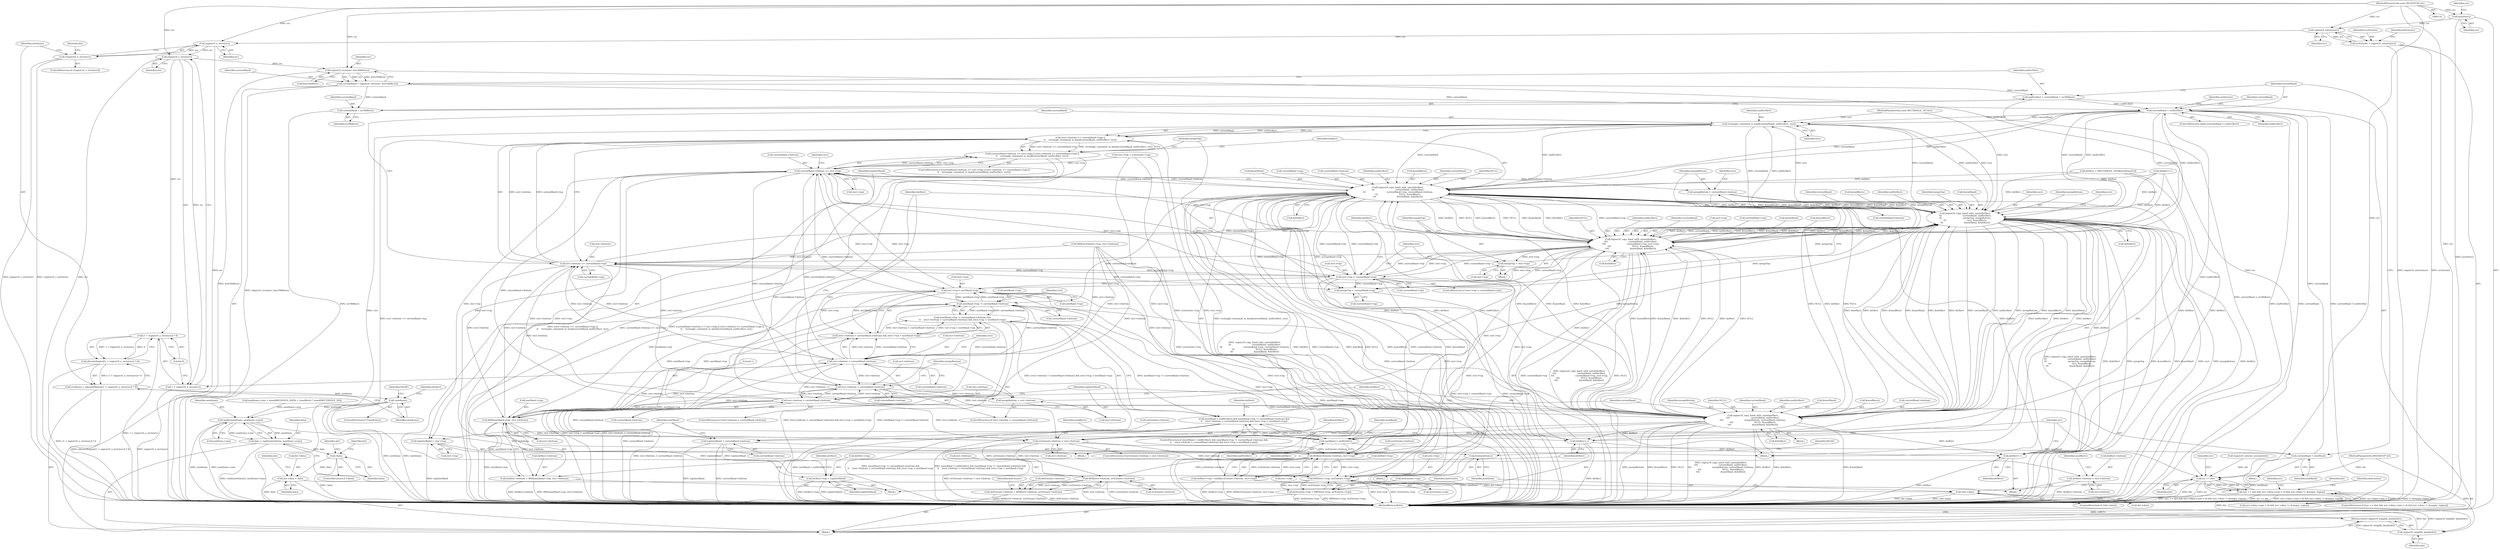 digraph "0_FreeRDP_fc80ab45621bd966f70594c0b7393ec005a94007_2@API" {
"1000132" [label="(Call,assert(src))"];
"1000112" [label="(MethodParameterIn,const REGION16* src)"];
"1000142" [label="(Call,region16_extents(src))"];
"1000140" [label="(Call,srcExtents = region16_extents(src))"];
"1000150" [label="(Call,region16_n_rects(src))"];
"1000149" [label="(Call,!region16_n_rects(src))"];
"1000212" [label="(Call,region16_n_rects(src))"];
"1000209" [label="(Call,(1 + region16_n_rects(src)) * 4)"];
"1000208" [label="(Call,allocateRegion((1 + region16_n_rects(src)) * 4))"];
"1000206" [label="(Call,newItems = allocateRegion((1 + region16_n_rects(src)) * 4))"];
"1000216" [label="(Call,!newItems)"];
"1000627" [label="(Call,realloc(newItems, newItems->size))"];
"1000625" [label="(Call,data = realloc(newItems, newItems->size))"];
"1000633" [label="(Call,!data)"];
"1000639" [label="(Call,dst->data = data)"];
"1000645" [label="(Call,!dst->data)"];
"1000650" [label="(Call,free(newItems))"];
"1000210" [label="(Call,1 + region16_n_rects(src))"];
"1000278" [label="(Call,region16_rects(src, &srcNbRects))"];
"1000276" [label="(Call,currentBand = region16_rects(src, &srcNbRects))"];
"1000282" [label="(Call,endSrcRect = currentBand + srcNbRects)"];
"1000288" [label="(Call,currentBand < endSrcRect)"];
"1000309" [label="(Call,rectangle_contained_in_band(currentBand, endSrcRect, rect))"];
"1000301" [label="(Call,(rect->bottom <= currentBand->top) ||\n\t\t    rectangle_contained_in_band(currentBand, endSrcRect, rect))"];
"1000293" [label="(Call,(currentBand->bottom <= rect->top) || (rect->bottom <= currentBand->top) ||\n\t\t    rectangle_contained_in_band(currentBand, endSrcRect, rect))"];
"1000314" [label="(Call,region16_copy_band_with_union(dstRect,\n\t\t\t                              currentBand, endSrcRect,\n\t\t\t                              currentBand->top, currentBand->bottom,\n\t\t\t                              NULL, &usedRects,\n\t\t\t                              &nextBand, &dstRect))"];
"1000294" [label="(Call,currentBand->bottom <= rect->top)"];
"1000331" [label="(Call,topInterBand = rect->top)"];
"1000479" [label="(Call,dstRect->top = topInterBand)"];
"1000345" [label="(Call,mergeBottom = currentBand->bottom)"];
"1000394" [label="(Call,region16_copy_band_with_union(dstRect,\n\t\t\t                              currentBand, endSrcRect,\n\t\t\t                              mergeTop, mergeBottom,\n\t\t\t                              rect, &usedRects,\n\t\t\t                              &nextBand, &dstRect))"];
"1000359" [label="(Call,region16_copy_band_with_union(dstRect,\n\t\t\t\t                              currentBand, endSrcRect,\n\t\t\t\t                              currentBand->top, rect->top,\n\t\t\t\t                              NULL, &usedRects,\n\t\t\t\t                              &nextBand, &dstRect))"];
"1000302" [label="(Call,rect->bottom <= currentBand->top)"];
"1000339" [label="(Call,mergeTop = currentBand->top)"];
"1000351" [label="(Call,rect->top > currentBand->top)"];
"1000457" [label="(Call,rect->top < nextBand->top)"];
"1000442" [label="(Call,nextBand->top != currentBand->bottom)"];
"1000441" [label="(Call,(nextBand->top != currentBand->bottom) &&\n\t\t    (rect->bottom > currentBand->bottom) && (rect->top < nextBand->top))"];
"1000437" [label="(Call,(nextBand < endSrcRect) && (nextBand->top != currentBand->bottom) &&\n\t\t    (rect->bottom > currentBand->bottom) && (rect->top < nextBand->top))"];
"1000450" [label="(Call,rect->bottom > currentBand->bottom)"];
"1000382" [label="(Call,rect->bottom < currentBand->bottom)"];
"1000389" [label="(Call,mergeBottom = rect->bottom)"];
"1000408" [label="(Call,rect->bottom < currentBand->bottom)"];
"1000416" [label="(Call,region16_copy_band_with_union(dstRect,\n\t\t\t\t                              currentBand, endSrcRect,\n\t\t\t\t                              mergeBottom, currentBand->bottom,\n\t\t\t\t                              NULL, &usedRects,\n\t\t\t\t                              &nextBand, &dstRect))"];
"1000431" [label="(Call,topInterBand = currentBand->bottom)"];
"1000438" [label="(Call,nextBand < endSrcRect)"];
"1000499" [label="(Call,currentBand = nextBand)"];
"1000495" [label="(Call,dstRect++)"];
"1000545" [label="(Call,dstRect++)"];
"1000488" [label="(Call,MIN(nextBand->top, rect->bottom))"];
"1000484" [label="(Call,dstRect->bottom = MIN(nextBand->top, rect->bottom))"];
"1000503" [label="(Call,srcExtents->bottom < rect->bottom)"];
"1000515" [label="(Call,MAX(srcExtents->bottom, rect->top))"];
"1000511" [label="(Call,dstRect->top = MAX(srcExtents->bottom, rect->top))"];
"1000574" [label="(Call,MIN(rect->top, srcExtents->top))"];
"1000570" [label="(Call,dstExtents->top = MIN(rect->top, srcExtents->top))"];
"1000596" [label="(Call,MAX(rect->bottom, srcExtents->bottom))"];
"1000592" [label="(Call,dstExtents->bottom = MAX(rect->bottom, srcExtents->bottom))"];
"1000536" [label="(Call,dstRect->bottom = rect->bottom)"];
"1000449" [label="(Call,(rect->bottom > currentBand->bottom) && (rect->top < nextBand->top))"];
"1000376" [label="(Call,mergeTop = rect->top)"];
"1000284" [label="(Call,currentBand + srcNbRects)"];
"1000549" [label="(Call,src == dst)"];
"1000548" [label="(Call,(src == dst) && (src->data->size > 0) && (src->data != &empty_region))"];
"1000662" [label="(Call,region16_simplify_bands(dst))"];
"1000661" [label="(Return,return region16_simplify_bands(dst);)"];
"1000283" [label="(Identifier,endSrcRect)"];
"1000133" [label="(Identifier,src)"];
"1000400" [label="(Identifier,rect)"];
"1000629" [label="(Call,newItems->size)"];
"1000438" [label="(Call,nextBand < endSrcRect)"];
"1000359" [label="(Call,region16_copy_band_with_union(dstRect,\n\t\t\t\t                              currentBand, endSrcRect,\n\t\t\t\t                              currentBand->top, rect->top,\n\t\t\t\t                              NULL, &usedRects,\n\t\t\t\t                              &nextBand, &dstRect))"];
"1000279" [label="(Identifier,src)"];
"1000443" [label="(Call,nextBand->top)"];
"1000645" [label="(Call,!dst->data)"];
"1000651" [label="(Identifier,newItems)"];
"1000277" [label="(Identifier,currentBand)"];
"1000544" [label="(Identifier,usedRects)"];
"1000420" [label="(Identifier,mergeBottom)"];
"1000507" [label="(Call,rect->bottom)"];
"1000600" [label="(Call,srcExtents->bottom)"];
"1000597" [label="(Call,rect->bottom)"];
"1000536" [label="(Call,dstRect->bottom = rect->bottom)"];
"1000416" [label="(Call,region16_copy_band_with_union(dstRect,\n\t\t\t\t                              currentBand, endSrcRect,\n\t\t\t\t                              mergeBottom, currentBand->bottom,\n\t\t\t\t                              NULL, &usedRects,\n\t\t\t\t                              &nextBand, &dstRect))"];
"1000492" [label="(Call,rect->bottom)"];
"1000458" [label="(Call,rect->top)"];
"1000663" [label="(Identifier,dst)"];
"1000399" [label="(Identifier,mergeBottom)"];
"1000386" [label="(Call,currentBand->bottom)"];
"1000484" [label="(Call,dstRect->bottom = MIN(nextBand->top, rect->bottom))"];
"1000552" [label="(Call,(src->data->size > 0) && (src->data != &empty_region))"];
"1000503" [label="(Call,srcExtents->bottom < rect->bottom)"];
"1000417" [label="(Identifier,dstRect)"];
"1000369" [label="(Identifier,NULL)"];
"1000442" [label="(Call,nextBand->top != currentBand->bottom)"];
"1000547" [label="(ControlStructure,if ((src == dst) && (src->data->size > 0) && (src->data != &empty_region)))"];
"1000510" [label="(Block,)"];
"1000498" [label="(Identifier,usedRects)"];
"1000302" [label="(Call,rect->bottom <= currentBand->top)"];
"1000213" [label="(Identifier,src)"];
"1000548" [label="(Call,(src == dst) && (src->data->size > 0) && (src->data != &empty_region))"];
"1000301" [label="(Call,(rect->bottom <= currentBand->top) ||\n\t\t    rectangle_contained_in_band(currentBand, endSrcRect, rect))"];
"1000405" [label="(Call,&dstRect)"];
"1000432" [label="(Identifier,topInterBand)"];
"1000332" [label="(Identifier,topInterBand)"];
"1000519" [label="(Call,rect->top)"];
"1000298" [label="(Call,rect->top)"];
"1000362" [label="(Identifier,endSrcRect)"];
"1000312" [label="(Identifier,rect)"];
"1000450" [label="(Call,rect->bottom > currentBand->bottom)"];
"1000132" [label="(Call,assert(src))"];
"1000325" [label="(Call,&usedRects)"];
"1000664" [label="(MethodReturn,BOOL)"];
"1000355" [label="(Call,currentBand->top)"];
"1000486" [label="(Identifier,dstRect)"];
"1000316" [label="(Identifier,currentBand)"];
"1000628" [label="(Identifier,newItems)"];
"1000339" [label="(Call,mergeTop = currentBand->top)"];
"1000662" [label="(Call,region16_simplify_bands(dst))"];
"1000209" [label="(Call,(1 + region16_n_rects(src)) * 4)"];
"1000570" [label="(Call,dstExtents->top = MIN(rect->top, srcExtents->top))"];
"1000361" [label="(Identifier,currentBand)"];
"1000596" [label="(Call,MAX(rect->bottom, srcExtents->bottom))"];
"1000496" [label="(Identifier,dstRect)"];
"1000649" [label="(Block,)"];
"1000265" [label="(Call,MIN(srcExtents->top, rect->bottom))"];
"1000366" [label="(Call,rect->top)"];
"1000592" [label="(Call,dstExtents->bottom = MAX(rect->bottom, srcExtents->bottom))"];
"1000329" [label="(Call,&dstRect)"];
"1000524" [label="(Identifier,dstRect)"];
"1000324" [label="(Identifier,NULL)"];
"1000480" [label="(Call,dstRect->top)"];
"1000568" [label="(Identifier,src)"];
"1000286" [label="(Identifier,srcNbRects)"];
"1000424" [label="(Identifier,NULL)"];
"1000632" [label="(ControlStructure,if (!data))"];
"1000625" [label="(Call,data = realloc(newItems, newItems->size))"];
"1000212" [label="(Call,region16_n_rects(src))"];
"1000333" [label="(Call,rect->top)"];
"1000381" [label="(ControlStructure,if (rect->bottom < currentBand->bottom))"];
"1000433" [label="(Call,currentBand->bottom)"];
"1000429" [label="(Call,&dstRect)"];
"1000439" [label="(Identifier,nextBand)"];
"1000513" [label="(Identifier,dstRect)"];
"1000140" [label="(Call,srcExtents = region16_extents(src))"];
"1000537" [label="(Call,dstRect->bottom)"];
"1000505" [label="(Identifier,srcExtents)"];
"1000217" [label="(Identifier,newItems)"];
"1000327" [label="(Call,&nextBand)"];
"1000418" [label="(Identifier,currentBand)"];
"1000485" [label="(Call,dstRect->bottom)"];
"1000415" [label="(Block,)"];
"1000419" [label="(Identifier,endSrcRect)"];
"1000341" [label="(Call,currentBand->top)"];
"1000410" [label="(Identifier,rect)"];
"1000500" [label="(Identifier,currentBand)"];
"1000550" [label="(Identifier,src)"];
"1000345" [label="(Call,mergeBottom = currentBand->bottom)"];
"1000571" [label="(Call,dstExtents->top)"];
"1000376" [label="(Call,mergeTop = rect->top)"];
"1000382" [label="(Call,rect->bottom < currentBand->bottom)"];
"1000384" [label="(Identifier,rect)"];
"1000306" [label="(Call,currentBand->top)"];
"1000284" [label="(Call,currentBand + srcNbRects)"];
"1000352" [label="(Call,rect->top)"];
"1000446" [label="(Call,currentBand->bottom)"];
"1000282" [label="(Call,endSrcRect = currentBand + srcNbRects)"];
"1000437" [label="(Call,(nextBand < endSrcRect) && (nextBand->top != currentBand->bottom) &&\n\t\t    (rect->bottom > currentBand->bottom) && (rect->top < nextBand->top))"];
"1000148" [label="(ControlStructure,if (!region16_n_rects(src)))"];
"1000350" [label="(ControlStructure,if (rect->top > currentBand->top))"];
"1000287" [label="(ControlStructure,while (currentBand < endSrcRect))"];
"1000303" [label="(Call,rect->bottom)"];
"1000232" [label="(Call,rect->top < srcExtents->top)"];
"1000412" [label="(Call,currentBand->bottom)"];
"1000511" [label="(Call,dstRect->top = MAX(srcExtents->bottom, rect->top))"];
"1000396" [label="(Identifier,currentBand)"];
"1000549" [label="(Call,src == dst)"];
"1000216" [label="(Call,!newItems)"];
"1000427" [label="(Call,&nextBand)"];
"1000634" [label="(Identifier,data)"];
"1000451" [label="(Call,rect->bottom)"];
"1000444" [label="(Identifier,nextBand)"];
"1000643" [label="(Identifier,data)"];
"1000540" [label="(Call,rect->bottom)"];
"1000151" [label="(Identifier,src)"];
"1000459" [label="(Identifier,rect)"];
"1000143" [label="(Identifier,src)"];
"1000452" [label="(Identifier,rect)"];
"1000440" [label="(Identifier,endSrcRect)"];
"1000409" [label="(Call,rect->bottom)"];
"1000114" [label="(Block,)"];
"1000488" [label="(Call,MIN(nextBand->top, rect->bottom))"];
"1000461" [label="(Call,nextBand->top)"];
"1000285" [label="(Identifier,currentBand)"];
"1000499" [label="(Call,currentBand = nextBand)"];
"1000291" [label="(Block,)"];
"1000626" [label="(Identifier,data)"];
"1000141" [label="(Identifier,srcExtents)"];
"1000641" [label="(Identifier,dst)"];
"1000627" [label="(Call,realloc(newItems, newItems->size))"];
"1000309" [label="(Call,rectangle_contained_in_band(currentBand, endSrcRect, rect))"];
"1000383" [label="(Call,rect->bottom)"];
"1000155" [label="(Identifier,dst)"];
"1000314" [label="(Call,region16_copy_band_with_union(dstRect,\n\t\t\t                              currentBand, endSrcRect,\n\t\t\t                              currentBand->top, currentBand->bottom,\n\t\t\t                              NULL, &usedRects,\n\t\t\t                              &nextBand, &dstRect))"];
"1000583" [label="(Identifier,dstExtents)"];
"1000337" [label="(Block,)"];
"1000142" [label="(Call,region16_extents(src))"];
"1000647" [label="(Identifier,dst)"];
"1000644" [label="(ControlStructure,if (!dst->data))"];
"1000292" [label="(ControlStructure,if ((currentBand->bottom <= rect->top) || (rect->bottom <= currentBand->top) ||\n\t\t    rectangle_contained_in_band(currentBand, endSrcRect, rect)))"];
"1000315" [label="(Identifier,dstRect)"];
"1000211" [label="(Literal,1)"];
"1000377" [label="(Identifier,mergeTop)"];
"1000441" [label="(Call,(nextBand->top != currentBand->bottom) &&\n\t\t    (rect->bottom > currentBand->bottom) && (rect->top < nextBand->top))"];
"1000489" [label="(Call,nextBand->top)"];
"1000374" [label="(Call,&dstRect)"];
"1000318" [label="(Call,currentBand->top)"];
"1000363" [label="(Call,currentBand->top)"];
"1000431" [label="(Call,topInterBand = currentBand->bottom)"];
"1000614" [label="(Call,newItems->size = sizeof(REGION16_DATA) + (usedRects * sizeof(RECTANGLE_16)))"];
"1000407" [label="(ControlStructure,if (rect->bottom < currentBand->bottom))"];
"1000546" [label="(Identifier,dstRect)"];
"1000290" [label="(Identifier,endSrcRect)"];
"1000112" [label="(MethodParameterIn,const REGION16* src)"];
"1000650" [label="(Call,free(newItems))"];
"1000639" [label="(Call,dst->data = data)"];
"1000351" [label="(Call,rect->top > currentBand->top)"];
"1000146" [label="(Call,region16_extents_noconst(dst))"];
"1000516" [label="(Call,srcExtents->bottom)"];
"1000483" [label="(Identifier,topInterBand)"];
"1000346" [label="(Identifier,mergeBottom)"];
"1000502" [label="(ControlStructure,if (srcExtents->bottom < rect->bottom))"];
"1000479" [label="(Call,dstRect->top = topInterBand)"];
"1000149" [label="(Call,!region16_n_rects(src))"];
"1000293" [label="(Call,(currentBand->bottom <= rect->top) || (rect->bottom <= currentBand->top) ||\n\t\t    rectangle_contained_in_band(currentBand, endSrcRect, rect))"];
"1000661" [label="(Return,return region16_simplify_bands(dst);)"];
"1000545" [label="(Call,dstRect++)"];
"1000304" [label="(Identifier,rect)"];
"1000633" [label="(Call,!data)"];
"1000574" [label="(Call,MIN(rect->top, srcExtents->top))"];
"1000401" [label="(Call,&usedRects)"];
"1000495" [label="(Call,dstRect++)"];
"1000467" [label="(Identifier,dstRect)"];
"1000572" [label="(Identifier,dstExtents)"];
"1000394" [label="(Call,region16_copy_band_with_union(dstRect,\n\t\t\t                              currentBand, endSrcRect,\n\t\t\t                              mergeTop, mergeBottom,\n\t\t\t                              rect, &usedRects,\n\t\t\t                              &nextBand, &dstRect))"];
"1000449" [label="(Call,(rect->bottom > currentBand->bottom) && (rect->top < nextBand->top))"];
"1000512" [label="(Call,dstRect->top)"];
"1000276" [label="(Call,currentBand = region16_rects(src, &srcNbRects))"];
"1000207" [label="(Identifier,newItems)"];
"1000391" [label="(Call,rect->bottom)"];
"1000347" [label="(Call,currentBand->bottom)"];
"1000605" [label="(Identifier,dstExtents)"];
"1000294" [label="(Call,currentBand->bottom <= rect->top)"];
"1000288" [label="(Call,currentBand < endSrcRect)"];
"1000464" [label="(Block,)"];
"1000646" [label="(Call,dst->data)"];
"1000653" [label="(Identifier,FALSE)"];
"1000289" [label="(Identifier,currentBand)"];
"1000575" [label="(Call,rect->top)"];
"1000280" [label="(Call,&srcNbRects)"];
"1000378" [label="(Call,rect->top)"];
"1000321" [label="(Call,currentBand->bottom)"];
"1000372" [label="(Call,&nextBand)"];
"1000220" [label="(Call,dstRect = (RECTANGLE_16*)(&newItems[1]))"];
"1000150" [label="(Call,region16_n_rects(src))"];
"1000436" [label="(ControlStructure,if ((nextBand < endSrcRect) && (nextBand->top != currentBand->bottom) &&\n\t\t    (rect->bottom > currentBand->bottom) && (rect->top < nextBand->top)))"];
"1000313" [label="(Block,)"];
"1000454" [label="(Call,currentBand->bottom)"];
"1000389" [label="(Call,mergeBottom = rect->bottom)"];
"1000210" [label="(Call,1 + region16_n_rects(src))"];
"1000295" [label="(Call,currentBand->bottom)"];
"1000390" [label="(Identifier,mergeBottom)"];
"1000296" [label="(Identifier,currentBand)"];
"1000640" [label="(Call,dst->data)"];
"1000578" [label="(Call,srcExtents->top)"];
"1000219" [label="(Identifier,FALSE)"];
"1000145" [label="(Identifier,dstExtents)"];
"1000408" [label="(Call,rect->bottom < currentBand->bottom)"];
"1000214" [label="(Literal,4)"];
"1000311" [label="(Identifier,endSrcRect)"];
"1000395" [label="(Identifier,dstRect)"];
"1000457" [label="(Call,rect->top < nextBand->top)"];
"1000397" [label="(Identifier,endSrcRect)"];
"1000501" [label="(Identifier,nextBand)"];
"1000515" [label="(Call,MAX(srcExtents->bottom, rect->top))"];
"1000370" [label="(Call,&usedRects)"];
"1000593" [label="(Call,dstExtents->bottom)"];
"1000358" [label="(Block,)"];
"1000111" [label="(MethodParameterIn,REGION16* dst)"];
"1000221" [label="(Identifier,dstRect)"];
"1000425" [label="(Call,&usedRects)"];
"1000215" [label="(ControlStructure,if (!newItems))"];
"1000206" [label="(Call,newItems = allocateRegion((1 + region16_n_rects(src)) * 4))"];
"1000331" [label="(Call,topInterBand = rect->top)"];
"1000551" [label="(Identifier,dst)"];
"1000556" [label="(Identifier,src)"];
"1000113" [label="(MethodParameterIn,const RECTANGLE_16* rect)"];
"1000340" [label="(Identifier,mergeTop)"];
"1000504" [label="(Call,srcExtents->bottom)"];
"1000421" [label="(Call,currentBand->bottom)"];
"1000398" [label="(Identifier,mergeTop)"];
"1000317" [label="(Identifier,endSrcRect)"];
"1000360" [label="(Identifier,dstRect)"];
"1000208" [label="(Call,allocateRegion((1 + region16_n_rects(src)) * 4))"];
"1000278" [label="(Call,region16_rects(src, &srcNbRects))"];
"1000353" [label="(Identifier,rect)"];
"1000637" [label="(Identifier,dst)"];
"1000657" [label="(Identifier,dst)"];
"1000403" [label="(Call,&nextBand)"];
"1000274" [label="(Call,dstRect++)"];
"1000310" [label="(Identifier,currentBand)"];
"1000136" [label="(Identifier,src)"];
"1000132" -> "1000114"  [label="AST: "];
"1000132" -> "1000133"  [label="CFG: "];
"1000133" -> "1000132"  [label="AST: "];
"1000136" -> "1000132"  [label="CFG: "];
"1000132" -> "1000664"  [label="DDG: assert(src)"];
"1000112" -> "1000132"  [label="DDG: src"];
"1000132" -> "1000142"  [label="DDG: src"];
"1000112" -> "1000110"  [label="AST: "];
"1000112" -> "1000664"  [label="DDG: src"];
"1000112" -> "1000142"  [label="DDG: src"];
"1000112" -> "1000150"  [label="DDG: src"];
"1000112" -> "1000212"  [label="DDG: src"];
"1000112" -> "1000278"  [label="DDG: src"];
"1000112" -> "1000549"  [label="DDG: src"];
"1000142" -> "1000140"  [label="AST: "];
"1000142" -> "1000143"  [label="CFG: "];
"1000143" -> "1000142"  [label="AST: "];
"1000140" -> "1000142"  [label="CFG: "];
"1000142" -> "1000140"  [label="DDG: src"];
"1000142" -> "1000150"  [label="DDG: src"];
"1000140" -> "1000114"  [label="AST: "];
"1000141" -> "1000140"  [label="AST: "];
"1000145" -> "1000140"  [label="CFG: "];
"1000140" -> "1000664"  [label="DDG: region16_extents(src)"];
"1000140" -> "1000664"  [label="DDG: srcExtents"];
"1000150" -> "1000149"  [label="AST: "];
"1000150" -> "1000151"  [label="CFG: "];
"1000151" -> "1000150"  [label="AST: "];
"1000149" -> "1000150"  [label="CFG: "];
"1000150" -> "1000664"  [label="DDG: src"];
"1000150" -> "1000149"  [label="DDG: src"];
"1000150" -> "1000212"  [label="DDG: src"];
"1000149" -> "1000148"  [label="AST: "];
"1000155" -> "1000149"  [label="CFG: "];
"1000207" -> "1000149"  [label="CFG: "];
"1000149" -> "1000664"  [label="DDG: !region16_n_rects(src)"];
"1000149" -> "1000664"  [label="DDG: region16_n_rects(src)"];
"1000212" -> "1000210"  [label="AST: "];
"1000212" -> "1000213"  [label="CFG: "];
"1000213" -> "1000212"  [label="AST: "];
"1000210" -> "1000212"  [label="CFG: "];
"1000212" -> "1000664"  [label="DDG: src"];
"1000212" -> "1000209"  [label="DDG: src"];
"1000212" -> "1000210"  [label="DDG: src"];
"1000212" -> "1000278"  [label="DDG: src"];
"1000209" -> "1000208"  [label="AST: "];
"1000209" -> "1000214"  [label="CFG: "];
"1000210" -> "1000209"  [label="AST: "];
"1000214" -> "1000209"  [label="AST: "];
"1000208" -> "1000209"  [label="CFG: "];
"1000209" -> "1000664"  [label="DDG: 1 + region16_n_rects(src)"];
"1000209" -> "1000208"  [label="DDG: 1 + region16_n_rects(src)"];
"1000209" -> "1000208"  [label="DDG: 4"];
"1000208" -> "1000206"  [label="AST: "];
"1000206" -> "1000208"  [label="CFG: "];
"1000208" -> "1000664"  [label="DDG: (1 + region16_n_rects(src)) * 4"];
"1000208" -> "1000206"  [label="DDG: (1 + region16_n_rects(src)) * 4"];
"1000206" -> "1000114"  [label="AST: "];
"1000207" -> "1000206"  [label="AST: "];
"1000217" -> "1000206"  [label="CFG: "];
"1000206" -> "1000664"  [label="DDG: allocateRegion((1 + region16_n_rects(src)) * 4)"];
"1000206" -> "1000216"  [label="DDG: newItems"];
"1000216" -> "1000215"  [label="AST: "];
"1000216" -> "1000217"  [label="CFG: "];
"1000217" -> "1000216"  [label="AST: "];
"1000219" -> "1000216"  [label="CFG: "];
"1000221" -> "1000216"  [label="CFG: "];
"1000216" -> "1000664"  [label="DDG: !newItems"];
"1000216" -> "1000664"  [label="DDG: newItems"];
"1000216" -> "1000627"  [label="DDG: newItems"];
"1000627" -> "1000625"  [label="AST: "];
"1000627" -> "1000629"  [label="CFG: "];
"1000628" -> "1000627"  [label="AST: "];
"1000629" -> "1000627"  [label="AST: "];
"1000625" -> "1000627"  [label="CFG: "];
"1000627" -> "1000664"  [label="DDG: newItems->size"];
"1000627" -> "1000664"  [label="DDG: newItems"];
"1000627" -> "1000625"  [label="DDG: newItems"];
"1000627" -> "1000625"  [label="DDG: newItems->size"];
"1000614" -> "1000627"  [label="DDG: newItems->size"];
"1000627" -> "1000650"  [label="DDG: newItems"];
"1000625" -> "1000114"  [label="AST: "];
"1000626" -> "1000625"  [label="AST: "];
"1000634" -> "1000625"  [label="CFG: "];
"1000625" -> "1000664"  [label="DDG: realloc(newItems, newItems->size)"];
"1000625" -> "1000633"  [label="DDG: data"];
"1000633" -> "1000632"  [label="AST: "];
"1000633" -> "1000634"  [label="CFG: "];
"1000634" -> "1000633"  [label="AST: "];
"1000637" -> "1000633"  [label="CFG: "];
"1000641" -> "1000633"  [label="CFG: "];
"1000633" -> "1000664"  [label="DDG: !data"];
"1000633" -> "1000639"  [label="DDG: data"];
"1000639" -> "1000114"  [label="AST: "];
"1000639" -> "1000643"  [label="CFG: "];
"1000640" -> "1000639"  [label="AST: "];
"1000643" -> "1000639"  [label="AST: "];
"1000647" -> "1000639"  [label="CFG: "];
"1000639" -> "1000664"  [label="DDG: data"];
"1000639" -> "1000645"  [label="DDG: dst->data"];
"1000645" -> "1000644"  [label="AST: "];
"1000645" -> "1000646"  [label="CFG: "];
"1000646" -> "1000645"  [label="AST: "];
"1000651" -> "1000645"  [label="CFG: "];
"1000657" -> "1000645"  [label="CFG: "];
"1000645" -> "1000664"  [label="DDG: dst->data"];
"1000645" -> "1000664"  [label="DDG: !dst->data"];
"1000650" -> "1000649"  [label="AST: "];
"1000650" -> "1000651"  [label="CFG: "];
"1000651" -> "1000650"  [label="AST: "];
"1000653" -> "1000650"  [label="CFG: "];
"1000650" -> "1000664"  [label="DDG: newItems"];
"1000211" -> "1000210"  [label="AST: "];
"1000214" -> "1000210"  [label="CFG: "];
"1000210" -> "1000664"  [label="DDG: region16_n_rects(src)"];
"1000278" -> "1000276"  [label="AST: "];
"1000278" -> "1000280"  [label="CFG: "];
"1000279" -> "1000278"  [label="AST: "];
"1000280" -> "1000278"  [label="AST: "];
"1000276" -> "1000278"  [label="CFG: "];
"1000278" -> "1000664"  [label="DDG: &srcNbRects"];
"1000278" -> "1000276"  [label="DDG: src"];
"1000278" -> "1000276"  [label="DDG: &srcNbRects"];
"1000278" -> "1000549"  [label="DDG: src"];
"1000276" -> "1000114"  [label="AST: "];
"1000277" -> "1000276"  [label="AST: "];
"1000283" -> "1000276"  [label="CFG: "];
"1000276" -> "1000664"  [label="DDG: region16_rects(src, &srcNbRects)"];
"1000276" -> "1000282"  [label="DDG: currentBand"];
"1000276" -> "1000284"  [label="DDG: currentBand"];
"1000276" -> "1000288"  [label="DDG: currentBand"];
"1000282" -> "1000114"  [label="AST: "];
"1000282" -> "1000284"  [label="CFG: "];
"1000283" -> "1000282"  [label="AST: "];
"1000284" -> "1000282"  [label="AST: "];
"1000289" -> "1000282"  [label="CFG: "];
"1000282" -> "1000664"  [label="DDG: currentBand + srcNbRects"];
"1000282" -> "1000288"  [label="DDG: endSrcRect"];
"1000288" -> "1000287"  [label="AST: "];
"1000288" -> "1000290"  [label="CFG: "];
"1000289" -> "1000288"  [label="AST: "];
"1000290" -> "1000288"  [label="AST: "];
"1000296" -> "1000288"  [label="CFG: "];
"1000505" -> "1000288"  [label="CFG: "];
"1000288" -> "1000664"  [label="DDG: endSrcRect"];
"1000288" -> "1000664"  [label="DDG: currentBand"];
"1000288" -> "1000664"  [label="DDG: currentBand < endSrcRect"];
"1000499" -> "1000288"  [label="DDG: currentBand"];
"1000438" -> "1000288"  [label="DDG: endSrcRect"];
"1000288" -> "1000309"  [label="DDG: currentBand"];
"1000288" -> "1000309"  [label="DDG: endSrcRect"];
"1000288" -> "1000314"  [label="DDG: currentBand"];
"1000288" -> "1000314"  [label="DDG: endSrcRect"];
"1000288" -> "1000359"  [label="DDG: currentBand"];
"1000288" -> "1000359"  [label="DDG: endSrcRect"];
"1000288" -> "1000394"  [label="DDG: currentBand"];
"1000288" -> "1000394"  [label="DDG: endSrcRect"];
"1000309" -> "1000301"  [label="AST: "];
"1000309" -> "1000312"  [label="CFG: "];
"1000310" -> "1000309"  [label="AST: "];
"1000311" -> "1000309"  [label="AST: "];
"1000312" -> "1000309"  [label="AST: "];
"1000301" -> "1000309"  [label="CFG: "];
"1000309" -> "1000664"  [label="DDG: rect"];
"1000309" -> "1000301"  [label="DDG: currentBand"];
"1000309" -> "1000301"  [label="DDG: endSrcRect"];
"1000309" -> "1000301"  [label="DDG: rect"];
"1000394" -> "1000309"  [label="DDG: rect"];
"1000113" -> "1000309"  [label="DDG: rect"];
"1000309" -> "1000314"  [label="DDG: currentBand"];
"1000309" -> "1000314"  [label="DDG: endSrcRect"];
"1000309" -> "1000359"  [label="DDG: currentBand"];
"1000309" -> "1000359"  [label="DDG: endSrcRect"];
"1000309" -> "1000394"  [label="DDG: currentBand"];
"1000309" -> "1000394"  [label="DDG: endSrcRect"];
"1000309" -> "1000394"  [label="DDG: rect"];
"1000301" -> "1000293"  [label="AST: "];
"1000301" -> "1000302"  [label="CFG: "];
"1000302" -> "1000301"  [label="AST: "];
"1000293" -> "1000301"  [label="CFG: "];
"1000301" -> "1000664"  [label="DDG: rectangle_contained_in_band(currentBand, endSrcRect, rect)"];
"1000301" -> "1000664"  [label="DDG: rect->bottom <= currentBand->top"];
"1000301" -> "1000293"  [label="DDG: rect->bottom <= currentBand->top"];
"1000301" -> "1000293"  [label="DDG: rectangle_contained_in_band(currentBand, endSrcRect, rect)"];
"1000302" -> "1000301"  [label="DDG: rect->bottom"];
"1000302" -> "1000301"  [label="DDG: currentBand->top"];
"1000293" -> "1000292"  [label="AST: "];
"1000293" -> "1000294"  [label="CFG: "];
"1000294" -> "1000293"  [label="AST: "];
"1000315" -> "1000293"  [label="CFG: "];
"1000340" -> "1000293"  [label="CFG: "];
"1000293" -> "1000664"  [label="DDG: currentBand->bottom <= rect->top"];
"1000293" -> "1000664"  [label="DDG: (currentBand->bottom <= rect->top) || (rect->bottom <= currentBand->top) ||\n\t\t    rectangle_contained_in_band(currentBand, endSrcRect, rect)"];
"1000293" -> "1000664"  [label="DDG: (rect->bottom <= currentBand->top) ||\n\t\t    rectangle_contained_in_band(currentBand, endSrcRect, rect)"];
"1000294" -> "1000293"  [label="DDG: currentBand->bottom"];
"1000294" -> "1000293"  [label="DDG: rect->top"];
"1000314" -> "1000313"  [label="AST: "];
"1000314" -> "1000329"  [label="CFG: "];
"1000315" -> "1000314"  [label="AST: "];
"1000316" -> "1000314"  [label="AST: "];
"1000317" -> "1000314"  [label="AST: "];
"1000318" -> "1000314"  [label="AST: "];
"1000321" -> "1000314"  [label="AST: "];
"1000324" -> "1000314"  [label="AST: "];
"1000325" -> "1000314"  [label="AST: "];
"1000327" -> "1000314"  [label="AST: "];
"1000329" -> "1000314"  [label="AST: "];
"1000332" -> "1000314"  [label="CFG: "];
"1000314" -> "1000664"  [label="DDG: dstRect"];
"1000314" -> "1000664"  [label="DDG: currentBand->top"];
"1000314" -> "1000664"  [label="DDG: &dstRect"];
"1000314" -> "1000664"  [label="DDG: NULL"];
"1000314" -> "1000664"  [label="DDG: &usedRects"];
"1000314" -> "1000664"  [label="DDG: currentBand->bottom"];
"1000314" -> "1000664"  [label="DDG: &nextBand"];
"1000314" -> "1000664"  [label="DDG: region16_copy_band_with_union(dstRect,\n\t\t\t                              currentBand, endSrcRect,\n\t\t\t                              currentBand->top, currentBand->bottom,\n\t\t\t                              NULL, &usedRects,\n\t\t\t                              &nextBand, &dstRect)"];
"1000314" -> "1000294"  [label="DDG: currentBand->bottom"];
"1000314" -> "1000302"  [label="DDG: currentBand->top"];
"1000220" -> "1000314"  [label="DDG: dstRect"];
"1000274" -> "1000314"  [label="DDG: dstRect"];
"1000495" -> "1000314"  [label="DDG: dstRect"];
"1000416" -> "1000314"  [label="DDG: dstRect"];
"1000416" -> "1000314"  [label="DDG: NULL"];
"1000416" -> "1000314"  [label="DDG: &usedRects"];
"1000416" -> "1000314"  [label="DDG: &nextBand"];
"1000416" -> "1000314"  [label="DDG: &dstRect"];
"1000394" -> "1000314"  [label="DDG: dstRect"];
"1000394" -> "1000314"  [label="DDG: &usedRects"];
"1000394" -> "1000314"  [label="DDG: &nextBand"];
"1000394" -> "1000314"  [label="DDG: &dstRect"];
"1000302" -> "1000314"  [label="DDG: currentBand->top"];
"1000351" -> "1000314"  [label="DDG: currentBand->top"];
"1000359" -> "1000314"  [label="DDG: currentBand->top"];
"1000359" -> "1000314"  [label="DDG: NULL"];
"1000294" -> "1000314"  [label="DDG: currentBand->bottom"];
"1000314" -> "1000339"  [label="DDG: currentBand->top"];
"1000314" -> "1000351"  [label="DDG: currentBand->top"];
"1000314" -> "1000359"  [label="DDG: dstRect"];
"1000314" -> "1000359"  [label="DDG: NULL"];
"1000314" -> "1000359"  [label="DDG: &usedRects"];
"1000314" -> "1000359"  [label="DDG: &nextBand"];
"1000314" -> "1000359"  [label="DDG: &dstRect"];
"1000314" -> "1000394"  [label="DDG: dstRect"];
"1000314" -> "1000394"  [label="DDG: &usedRects"];
"1000314" -> "1000394"  [label="DDG: &nextBand"];
"1000314" -> "1000394"  [label="DDG: &dstRect"];
"1000314" -> "1000416"  [label="DDG: NULL"];
"1000314" -> "1000438"  [label="DDG: endSrcRect"];
"1000314" -> "1000442"  [label="DDG: currentBand->bottom"];
"1000314" -> "1000495"  [label="DDG: dstRect"];
"1000314" -> "1000545"  [label="DDG: dstRect"];
"1000294" -> "1000298"  [label="CFG: "];
"1000295" -> "1000294"  [label="AST: "];
"1000298" -> "1000294"  [label="AST: "];
"1000304" -> "1000294"  [label="CFG: "];
"1000442" -> "1000294"  [label="DDG: currentBand->bottom"];
"1000450" -> "1000294"  [label="DDG: currentBand->bottom"];
"1000408" -> "1000294"  [label="DDG: currentBand->bottom"];
"1000416" -> "1000294"  [label="DDG: currentBand->bottom"];
"1000232" -> "1000294"  [label="DDG: rect->top"];
"1000457" -> "1000294"  [label="DDG: rect->top"];
"1000351" -> "1000294"  [label="DDG: rect->top"];
"1000359" -> "1000294"  [label="DDG: rect->top"];
"1000294" -> "1000331"  [label="DDG: rect->top"];
"1000294" -> "1000345"  [label="DDG: currentBand->bottom"];
"1000294" -> "1000351"  [label="DDG: rect->top"];
"1000294" -> "1000382"  [label="DDG: currentBand->bottom"];
"1000294" -> "1000457"  [label="DDG: rect->top"];
"1000294" -> "1000515"  [label="DDG: rect->top"];
"1000294" -> "1000574"  [label="DDG: rect->top"];
"1000331" -> "1000313"  [label="AST: "];
"1000331" -> "1000333"  [label="CFG: "];
"1000332" -> "1000331"  [label="AST: "];
"1000333" -> "1000331"  [label="AST: "];
"1000439" -> "1000331"  [label="CFG: "];
"1000331" -> "1000664"  [label="DDG: topInterBand"];
"1000331" -> "1000479"  [label="DDG: topInterBand"];
"1000479" -> "1000464"  [label="AST: "];
"1000479" -> "1000483"  [label="CFG: "];
"1000480" -> "1000479"  [label="AST: "];
"1000483" -> "1000479"  [label="AST: "];
"1000486" -> "1000479"  [label="CFG: "];
"1000479" -> "1000664"  [label="DDG: topInterBand"];
"1000479" -> "1000664"  [label="DDG: dstRect->top"];
"1000431" -> "1000479"  [label="DDG: topInterBand"];
"1000345" -> "1000337"  [label="AST: "];
"1000345" -> "1000347"  [label="CFG: "];
"1000346" -> "1000345"  [label="AST: "];
"1000347" -> "1000345"  [label="AST: "];
"1000353" -> "1000345"  [label="CFG: "];
"1000345" -> "1000394"  [label="DDG: mergeBottom"];
"1000394" -> "1000337"  [label="AST: "];
"1000394" -> "1000405"  [label="CFG: "];
"1000395" -> "1000394"  [label="AST: "];
"1000396" -> "1000394"  [label="AST: "];
"1000397" -> "1000394"  [label="AST: "];
"1000398" -> "1000394"  [label="AST: "];
"1000399" -> "1000394"  [label="AST: "];
"1000400" -> "1000394"  [label="AST: "];
"1000401" -> "1000394"  [label="AST: "];
"1000403" -> "1000394"  [label="AST: "];
"1000405" -> "1000394"  [label="AST: "];
"1000410" -> "1000394"  [label="CFG: "];
"1000394" -> "1000664"  [label="DDG: region16_copy_band_with_union(dstRect,\n\t\t\t                              currentBand, endSrcRect,\n\t\t\t                              mergeTop, mergeBottom,\n\t\t\t                              rect, &usedRects,\n\t\t\t                              &nextBand, &dstRect)"];
"1000394" -> "1000664"  [label="DDG: &dstRect"];
"1000394" -> "1000664"  [label="DDG: mergeTop"];
"1000394" -> "1000664"  [label="DDG: &usedRects"];
"1000394" -> "1000664"  [label="DDG: &nextBand"];
"1000394" -> "1000664"  [label="DDG: rect"];
"1000394" -> "1000664"  [label="DDG: mergeBottom"];
"1000394" -> "1000664"  [label="DDG: dstRect"];
"1000394" -> "1000359"  [label="DDG: dstRect"];
"1000394" -> "1000359"  [label="DDG: &usedRects"];
"1000394" -> "1000359"  [label="DDG: &nextBand"];
"1000394" -> "1000359"  [label="DDG: &dstRect"];
"1000220" -> "1000394"  [label="DDG: dstRect"];
"1000274" -> "1000394"  [label="DDG: dstRect"];
"1000495" -> "1000394"  [label="DDG: dstRect"];
"1000359" -> "1000394"  [label="DDG: dstRect"];
"1000359" -> "1000394"  [label="DDG: currentBand"];
"1000359" -> "1000394"  [label="DDG: endSrcRect"];
"1000359" -> "1000394"  [label="DDG: &usedRects"];
"1000359" -> "1000394"  [label="DDG: &nextBand"];
"1000359" -> "1000394"  [label="DDG: &dstRect"];
"1000416" -> "1000394"  [label="DDG: dstRect"];
"1000416" -> "1000394"  [label="DDG: &usedRects"];
"1000416" -> "1000394"  [label="DDG: &nextBand"];
"1000416" -> "1000394"  [label="DDG: &dstRect"];
"1000376" -> "1000394"  [label="DDG: mergeTop"];
"1000339" -> "1000394"  [label="DDG: mergeTop"];
"1000389" -> "1000394"  [label="DDG: mergeBottom"];
"1000113" -> "1000394"  [label="DDG: rect"];
"1000394" -> "1000416"  [label="DDG: dstRect"];
"1000394" -> "1000416"  [label="DDG: currentBand"];
"1000394" -> "1000416"  [label="DDG: endSrcRect"];
"1000394" -> "1000416"  [label="DDG: mergeBottom"];
"1000394" -> "1000416"  [label="DDG: &usedRects"];
"1000394" -> "1000416"  [label="DDG: &nextBand"];
"1000394" -> "1000416"  [label="DDG: &dstRect"];
"1000394" -> "1000438"  [label="DDG: endSrcRect"];
"1000394" -> "1000495"  [label="DDG: dstRect"];
"1000394" -> "1000545"  [label="DDG: dstRect"];
"1000359" -> "1000358"  [label="AST: "];
"1000359" -> "1000374"  [label="CFG: "];
"1000360" -> "1000359"  [label="AST: "];
"1000361" -> "1000359"  [label="AST: "];
"1000362" -> "1000359"  [label="AST: "];
"1000363" -> "1000359"  [label="AST: "];
"1000366" -> "1000359"  [label="AST: "];
"1000369" -> "1000359"  [label="AST: "];
"1000370" -> "1000359"  [label="AST: "];
"1000372" -> "1000359"  [label="AST: "];
"1000374" -> "1000359"  [label="AST: "];
"1000377" -> "1000359"  [label="CFG: "];
"1000359" -> "1000664"  [label="DDG: NULL"];
"1000359" -> "1000664"  [label="DDG: currentBand->top"];
"1000359" -> "1000664"  [label="DDG: region16_copy_band_with_union(dstRect,\n\t\t\t\t                              currentBand, endSrcRect,\n\t\t\t\t                              currentBand->top, rect->top,\n\t\t\t\t                              NULL, &usedRects,\n\t\t\t\t                              &nextBand, &dstRect)"];
"1000359" -> "1000302"  [label="DDG: currentBand->top"];
"1000359" -> "1000339"  [label="DDG: currentBand->top"];
"1000359" -> "1000351"  [label="DDG: currentBand->top"];
"1000220" -> "1000359"  [label="DDG: dstRect"];
"1000274" -> "1000359"  [label="DDG: dstRect"];
"1000495" -> "1000359"  [label="DDG: dstRect"];
"1000416" -> "1000359"  [label="DDG: dstRect"];
"1000416" -> "1000359"  [label="DDG: NULL"];
"1000416" -> "1000359"  [label="DDG: &usedRects"];
"1000416" -> "1000359"  [label="DDG: &nextBand"];
"1000416" -> "1000359"  [label="DDG: &dstRect"];
"1000351" -> "1000359"  [label="DDG: currentBand->top"];
"1000351" -> "1000359"  [label="DDG: rect->top"];
"1000359" -> "1000376"  [label="DDG: rect->top"];
"1000359" -> "1000416"  [label="DDG: NULL"];
"1000359" -> "1000457"  [label="DDG: rect->top"];
"1000359" -> "1000515"  [label="DDG: rect->top"];
"1000359" -> "1000574"  [label="DDG: rect->top"];
"1000302" -> "1000306"  [label="CFG: "];
"1000303" -> "1000302"  [label="AST: "];
"1000306" -> "1000302"  [label="AST: "];
"1000310" -> "1000302"  [label="CFG: "];
"1000408" -> "1000302"  [label="DDG: rect->bottom"];
"1000265" -> "1000302"  [label="DDG: rect->bottom"];
"1000450" -> "1000302"  [label="DDG: rect->bottom"];
"1000488" -> "1000302"  [label="DDG: rect->bottom"];
"1000351" -> "1000302"  [label="DDG: currentBand->top"];
"1000302" -> "1000339"  [label="DDG: currentBand->top"];
"1000302" -> "1000351"  [label="DDG: currentBand->top"];
"1000302" -> "1000382"  [label="DDG: rect->bottom"];
"1000302" -> "1000450"  [label="DDG: rect->bottom"];
"1000302" -> "1000488"  [label="DDG: rect->bottom"];
"1000302" -> "1000503"  [label="DDG: rect->bottom"];
"1000339" -> "1000337"  [label="AST: "];
"1000339" -> "1000341"  [label="CFG: "];
"1000340" -> "1000339"  [label="AST: "];
"1000341" -> "1000339"  [label="AST: "];
"1000346" -> "1000339"  [label="CFG: "];
"1000351" -> "1000339"  [label="DDG: currentBand->top"];
"1000351" -> "1000350"  [label="AST: "];
"1000351" -> "1000355"  [label="CFG: "];
"1000352" -> "1000351"  [label="AST: "];
"1000355" -> "1000351"  [label="AST: "];
"1000360" -> "1000351"  [label="CFG: "];
"1000384" -> "1000351"  [label="CFG: "];
"1000351" -> "1000664"  [label="DDG: rect->top > currentBand->top"];
"1000351" -> "1000664"  [label="DDG: currentBand->top"];
"1000351" -> "1000457"  [label="DDG: rect->top"];
"1000351" -> "1000515"  [label="DDG: rect->top"];
"1000351" -> "1000574"  [label="DDG: rect->top"];
"1000457" -> "1000449"  [label="AST: "];
"1000457" -> "1000461"  [label="CFG: "];
"1000458" -> "1000457"  [label="AST: "];
"1000461" -> "1000457"  [label="AST: "];
"1000449" -> "1000457"  [label="CFG: "];
"1000457" -> "1000664"  [label="DDG: nextBand->top"];
"1000457" -> "1000442"  [label="DDG: nextBand->top"];
"1000457" -> "1000449"  [label="DDG: rect->top"];
"1000457" -> "1000449"  [label="DDG: nextBand->top"];
"1000442" -> "1000457"  [label="DDG: nextBand->top"];
"1000457" -> "1000488"  [label="DDG: nextBand->top"];
"1000457" -> "1000515"  [label="DDG: rect->top"];
"1000457" -> "1000574"  [label="DDG: rect->top"];
"1000442" -> "1000441"  [label="AST: "];
"1000442" -> "1000446"  [label="CFG: "];
"1000443" -> "1000442"  [label="AST: "];
"1000446" -> "1000442"  [label="AST: "];
"1000452" -> "1000442"  [label="CFG: "];
"1000441" -> "1000442"  [label="CFG: "];
"1000442" -> "1000664"  [label="DDG: nextBand->top"];
"1000442" -> "1000664"  [label="DDG: currentBand->bottom"];
"1000442" -> "1000441"  [label="DDG: nextBand->top"];
"1000442" -> "1000441"  [label="DDG: currentBand->bottom"];
"1000488" -> "1000442"  [label="DDG: nextBand->top"];
"1000408" -> "1000442"  [label="DDG: currentBand->bottom"];
"1000416" -> "1000442"  [label="DDG: currentBand->bottom"];
"1000442" -> "1000450"  [label="DDG: currentBand->bottom"];
"1000442" -> "1000488"  [label="DDG: nextBand->top"];
"1000441" -> "1000437"  [label="AST: "];
"1000441" -> "1000449"  [label="CFG: "];
"1000449" -> "1000441"  [label="AST: "];
"1000437" -> "1000441"  [label="CFG: "];
"1000441" -> "1000664"  [label="DDG: nextBand->top != currentBand->bottom"];
"1000441" -> "1000664"  [label="DDG: (rect->bottom > currentBand->bottom) && (rect->top < nextBand->top)"];
"1000441" -> "1000437"  [label="DDG: nextBand->top != currentBand->bottom"];
"1000441" -> "1000437"  [label="DDG: (rect->bottom > currentBand->bottom) && (rect->top < nextBand->top)"];
"1000449" -> "1000441"  [label="DDG: rect->bottom > currentBand->bottom"];
"1000449" -> "1000441"  [label="DDG: rect->top < nextBand->top"];
"1000437" -> "1000436"  [label="AST: "];
"1000437" -> "1000438"  [label="CFG: "];
"1000438" -> "1000437"  [label="AST: "];
"1000467" -> "1000437"  [label="CFG: "];
"1000500" -> "1000437"  [label="CFG: "];
"1000437" -> "1000664"  [label="DDG: (nextBand < endSrcRect) && (nextBand->top != currentBand->bottom) &&\n\t\t    (rect->bottom > currentBand->bottom) && (rect->top < nextBand->top)"];
"1000437" -> "1000664"  [label="DDG: nextBand < endSrcRect"];
"1000437" -> "1000664"  [label="DDG: (nextBand->top != currentBand->bottom) &&\n\t\t    (rect->bottom > currentBand->bottom) && (rect->top < nextBand->top)"];
"1000438" -> "1000437"  [label="DDG: nextBand"];
"1000438" -> "1000437"  [label="DDG: endSrcRect"];
"1000450" -> "1000449"  [label="AST: "];
"1000450" -> "1000454"  [label="CFG: "];
"1000451" -> "1000450"  [label="AST: "];
"1000454" -> "1000450"  [label="AST: "];
"1000459" -> "1000450"  [label="CFG: "];
"1000449" -> "1000450"  [label="CFG: "];
"1000450" -> "1000664"  [label="DDG: currentBand->bottom"];
"1000450" -> "1000382"  [label="DDG: rect->bottom"];
"1000450" -> "1000449"  [label="DDG: rect->bottom"];
"1000450" -> "1000449"  [label="DDG: currentBand->bottom"];
"1000408" -> "1000450"  [label="DDG: rect->bottom"];
"1000265" -> "1000450"  [label="DDG: rect->bottom"];
"1000488" -> "1000450"  [label="DDG: rect->bottom"];
"1000450" -> "1000488"  [label="DDG: rect->bottom"];
"1000450" -> "1000503"  [label="DDG: rect->bottom"];
"1000382" -> "1000381"  [label="AST: "];
"1000382" -> "1000386"  [label="CFG: "];
"1000383" -> "1000382"  [label="AST: "];
"1000386" -> "1000382"  [label="AST: "];
"1000390" -> "1000382"  [label="CFG: "];
"1000395" -> "1000382"  [label="CFG: "];
"1000408" -> "1000382"  [label="DDG: rect->bottom"];
"1000265" -> "1000382"  [label="DDG: rect->bottom"];
"1000488" -> "1000382"  [label="DDG: rect->bottom"];
"1000382" -> "1000389"  [label="DDG: rect->bottom"];
"1000382" -> "1000408"  [label="DDG: rect->bottom"];
"1000382" -> "1000408"  [label="DDG: currentBand->bottom"];
"1000389" -> "1000381"  [label="AST: "];
"1000389" -> "1000391"  [label="CFG: "];
"1000390" -> "1000389"  [label="AST: "];
"1000391" -> "1000389"  [label="AST: "];
"1000395" -> "1000389"  [label="CFG: "];
"1000408" -> "1000407"  [label="AST: "];
"1000408" -> "1000412"  [label="CFG: "];
"1000409" -> "1000408"  [label="AST: "];
"1000412" -> "1000408"  [label="AST: "];
"1000417" -> "1000408"  [label="CFG: "];
"1000432" -> "1000408"  [label="CFG: "];
"1000408" -> "1000664"  [label="DDG: rect->bottom < currentBand->bottom"];
"1000408" -> "1000416"  [label="DDG: currentBand->bottom"];
"1000408" -> "1000431"  [label="DDG: currentBand->bottom"];
"1000408" -> "1000488"  [label="DDG: rect->bottom"];
"1000408" -> "1000503"  [label="DDG: rect->bottom"];
"1000416" -> "1000415"  [label="AST: "];
"1000416" -> "1000429"  [label="CFG: "];
"1000417" -> "1000416"  [label="AST: "];
"1000418" -> "1000416"  [label="AST: "];
"1000419" -> "1000416"  [label="AST: "];
"1000420" -> "1000416"  [label="AST: "];
"1000421" -> "1000416"  [label="AST: "];
"1000424" -> "1000416"  [label="AST: "];
"1000425" -> "1000416"  [label="AST: "];
"1000427" -> "1000416"  [label="AST: "];
"1000429" -> "1000416"  [label="AST: "];
"1000432" -> "1000416"  [label="CFG: "];
"1000416" -> "1000664"  [label="DDG: &nextBand"];
"1000416" -> "1000664"  [label="DDG: mergeBottom"];
"1000416" -> "1000664"  [label="DDG: &usedRects"];
"1000416" -> "1000664"  [label="DDG: NULL"];
"1000416" -> "1000664"  [label="DDG: region16_copy_band_with_union(dstRect,\n\t\t\t\t                              currentBand, endSrcRect,\n\t\t\t\t                              mergeBottom, currentBand->bottom,\n\t\t\t\t                              NULL, &usedRects,\n\t\t\t\t                              &nextBand, &dstRect)"];
"1000416" -> "1000664"  [label="DDG: dstRect"];
"1000416" -> "1000664"  [label="DDG: &dstRect"];
"1000416" -> "1000431"  [label="DDG: currentBand->bottom"];
"1000416" -> "1000438"  [label="DDG: endSrcRect"];
"1000416" -> "1000495"  [label="DDG: dstRect"];
"1000416" -> "1000545"  [label="DDG: dstRect"];
"1000431" -> "1000337"  [label="AST: "];
"1000431" -> "1000433"  [label="CFG: "];
"1000432" -> "1000431"  [label="AST: "];
"1000433" -> "1000431"  [label="AST: "];
"1000439" -> "1000431"  [label="CFG: "];
"1000431" -> "1000664"  [label="DDG: topInterBand"];
"1000431" -> "1000664"  [label="DDG: currentBand->bottom"];
"1000438" -> "1000440"  [label="CFG: "];
"1000439" -> "1000438"  [label="AST: "];
"1000440" -> "1000438"  [label="AST: "];
"1000444" -> "1000438"  [label="CFG: "];
"1000438" -> "1000499"  [label="DDG: nextBand"];
"1000499" -> "1000291"  [label="AST: "];
"1000499" -> "1000501"  [label="CFG: "];
"1000500" -> "1000499"  [label="AST: "];
"1000501" -> "1000499"  [label="AST: "];
"1000289" -> "1000499"  [label="CFG: "];
"1000499" -> "1000664"  [label="DDG: nextBand"];
"1000495" -> "1000464"  [label="AST: "];
"1000495" -> "1000496"  [label="CFG: "];
"1000496" -> "1000495"  [label="AST: "];
"1000498" -> "1000495"  [label="CFG: "];
"1000495" -> "1000664"  [label="DDG: dstRect"];
"1000495" -> "1000545"  [label="DDG: dstRect"];
"1000545" -> "1000510"  [label="AST: "];
"1000545" -> "1000546"  [label="CFG: "];
"1000546" -> "1000545"  [label="AST: "];
"1000550" -> "1000545"  [label="CFG: "];
"1000545" -> "1000664"  [label="DDG: dstRect"];
"1000220" -> "1000545"  [label="DDG: dstRect"];
"1000274" -> "1000545"  [label="DDG: dstRect"];
"1000488" -> "1000484"  [label="AST: "];
"1000488" -> "1000492"  [label="CFG: "];
"1000489" -> "1000488"  [label="AST: "];
"1000492" -> "1000488"  [label="AST: "];
"1000484" -> "1000488"  [label="CFG: "];
"1000488" -> "1000664"  [label="DDG: nextBand->top"];
"1000488" -> "1000484"  [label="DDG: nextBand->top"];
"1000488" -> "1000484"  [label="DDG: rect->bottom"];
"1000265" -> "1000488"  [label="DDG: rect->bottom"];
"1000488" -> "1000503"  [label="DDG: rect->bottom"];
"1000484" -> "1000464"  [label="AST: "];
"1000485" -> "1000484"  [label="AST: "];
"1000496" -> "1000484"  [label="CFG: "];
"1000484" -> "1000664"  [label="DDG: MIN(nextBand->top, rect->bottom)"];
"1000484" -> "1000664"  [label="DDG: dstRect->bottom"];
"1000503" -> "1000502"  [label="AST: "];
"1000503" -> "1000507"  [label="CFG: "];
"1000504" -> "1000503"  [label="AST: "];
"1000507" -> "1000503"  [label="AST: "];
"1000513" -> "1000503"  [label="CFG: "];
"1000550" -> "1000503"  [label="CFG: "];
"1000503" -> "1000664"  [label="DDG: srcExtents->bottom < rect->bottom"];
"1000265" -> "1000503"  [label="DDG: rect->bottom"];
"1000503" -> "1000515"  [label="DDG: srcExtents->bottom"];
"1000503" -> "1000536"  [label="DDG: rect->bottom"];
"1000503" -> "1000596"  [label="DDG: rect->bottom"];
"1000503" -> "1000596"  [label="DDG: srcExtents->bottom"];
"1000515" -> "1000511"  [label="AST: "];
"1000515" -> "1000519"  [label="CFG: "];
"1000516" -> "1000515"  [label="AST: "];
"1000519" -> "1000515"  [label="AST: "];
"1000511" -> "1000515"  [label="CFG: "];
"1000515" -> "1000511"  [label="DDG: srcExtents->bottom"];
"1000515" -> "1000511"  [label="DDG: rect->top"];
"1000232" -> "1000515"  [label="DDG: rect->top"];
"1000515" -> "1000574"  [label="DDG: rect->top"];
"1000515" -> "1000596"  [label="DDG: srcExtents->bottom"];
"1000511" -> "1000510"  [label="AST: "];
"1000512" -> "1000511"  [label="AST: "];
"1000524" -> "1000511"  [label="CFG: "];
"1000511" -> "1000664"  [label="DDG: MAX(srcExtents->bottom, rect->top)"];
"1000511" -> "1000664"  [label="DDG: dstRect->top"];
"1000574" -> "1000570"  [label="AST: "];
"1000574" -> "1000578"  [label="CFG: "];
"1000575" -> "1000574"  [label="AST: "];
"1000578" -> "1000574"  [label="AST: "];
"1000570" -> "1000574"  [label="CFG: "];
"1000574" -> "1000664"  [label="DDG: rect->top"];
"1000574" -> "1000664"  [label="DDG: srcExtents->top"];
"1000574" -> "1000570"  [label="DDG: rect->top"];
"1000574" -> "1000570"  [label="DDG: srcExtents->top"];
"1000232" -> "1000574"  [label="DDG: rect->top"];
"1000232" -> "1000574"  [label="DDG: srcExtents->top"];
"1000265" -> "1000574"  [label="DDG: srcExtents->top"];
"1000570" -> "1000114"  [label="AST: "];
"1000571" -> "1000570"  [label="AST: "];
"1000583" -> "1000570"  [label="CFG: "];
"1000570" -> "1000664"  [label="DDG: dstExtents->top"];
"1000570" -> "1000664"  [label="DDG: MIN(rect->top, srcExtents->top)"];
"1000596" -> "1000592"  [label="AST: "];
"1000596" -> "1000600"  [label="CFG: "];
"1000597" -> "1000596"  [label="AST: "];
"1000600" -> "1000596"  [label="AST: "];
"1000592" -> "1000596"  [label="CFG: "];
"1000596" -> "1000664"  [label="DDG: rect->bottom"];
"1000596" -> "1000664"  [label="DDG: srcExtents->bottom"];
"1000596" -> "1000592"  [label="DDG: rect->bottom"];
"1000596" -> "1000592"  [label="DDG: srcExtents->bottom"];
"1000592" -> "1000114"  [label="AST: "];
"1000593" -> "1000592"  [label="AST: "];
"1000605" -> "1000592"  [label="CFG: "];
"1000592" -> "1000664"  [label="DDG: MAX(rect->bottom, srcExtents->bottom)"];
"1000592" -> "1000664"  [label="DDG: dstExtents->bottom"];
"1000536" -> "1000510"  [label="AST: "];
"1000536" -> "1000540"  [label="CFG: "];
"1000537" -> "1000536"  [label="AST: "];
"1000540" -> "1000536"  [label="AST: "];
"1000544" -> "1000536"  [label="CFG: "];
"1000536" -> "1000664"  [label="DDG: dstRect->bottom"];
"1000449" -> "1000664"  [label="DDG: rect->top < nextBand->top"];
"1000449" -> "1000664"  [label="DDG: rect->bottom > currentBand->bottom"];
"1000376" -> "1000358"  [label="AST: "];
"1000376" -> "1000378"  [label="CFG: "];
"1000377" -> "1000376"  [label="AST: "];
"1000378" -> "1000376"  [label="AST: "];
"1000384" -> "1000376"  [label="CFG: "];
"1000284" -> "1000286"  [label="CFG: "];
"1000285" -> "1000284"  [label="AST: "];
"1000286" -> "1000284"  [label="AST: "];
"1000284" -> "1000664"  [label="DDG: srcNbRects"];
"1000549" -> "1000548"  [label="AST: "];
"1000549" -> "1000551"  [label="CFG: "];
"1000550" -> "1000549"  [label="AST: "];
"1000551" -> "1000549"  [label="AST: "];
"1000556" -> "1000549"  [label="CFG: "];
"1000548" -> "1000549"  [label="CFG: "];
"1000549" -> "1000664"  [label="DDG: src"];
"1000549" -> "1000664"  [label="DDG: dst"];
"1000549" -> "1000548"  [label="DDG: src"];
"1000549" -> "1000548"  [label="DDG: dst"];
"1000146" -> "1000549"  [label="DDG: dst"];
"1000111" -> "1000549"  [label="DDG: dst"];
"1000549" -> "1000662"  [label="DDG: dst"];
"1000548" -> "1000547"  [label="AST: "];
"1000548" -> "1000552"  [label="CFG: "];
"1000552" -> "1000548"  [label="AST: "];
"1000568" -> "1000548"  [label="CFG: "];
"1000572" -> "1000548"  [label="CFG: "];
"1000548" -> "1000664"  [label="DDG: (src == dst) && (src->data->size > 0) && (src->data != &empty_region)"];
"1000548" -> "1000664"  [label="DDG: src == dst"];
"1000548" -> "1000664"  [label="DDG: (src->data->size > 0) && (src->data != &empty_region)"];
"1000552" -> "1000548"  [label="DDG: src->data->size > 0"];
"1000552" -> "1000548"  [label="DDG: src->data != &empty_region"];
"1000662" -> "1000661"  [label="AST: "];
"1000662" -> "1000663"  [label="CFG: "];
"1000663" -> "1000662"  [label="AST: "];
"1000661" -> "1000662"  [label="CFG: "];
"1000662" -> "1000664"  [label="DDG: dst"];
"1000662" -> "1000664"  [label="DDG: region16_simplify_bands(dst)"];
"1000662" -> "1000661"  [label="DDG: region16_simplify_bands(dst)"];
"1000111" -> "1000662"  [label="DDG: dst"];
"1000661" -> "1000114"  [label="AST: "];
"1000664" -> "1000661"  [label="CFG: "];
"1000661" -> "1000664"  [label="DDG: <RET>"];
}
